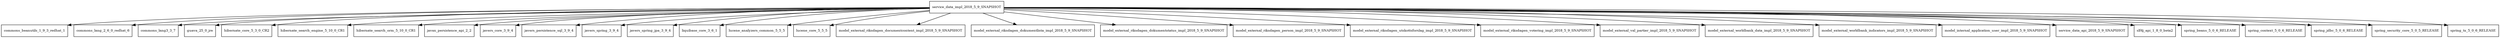 digraph service_data_impl_2018_5_9_SNAPSHOT_dependencies {
  node [shape = box, fontsize=10.0];
  service_data_impl_2018_5_9_SNAPSHOT -> commons_beanutils_1_9_3_redhat_1;
  service_data_impl_2018_5_9_SNAPSHOT -> commons_lang_2_6_0_redhat_6;
  service_data_impl_2018_5_9_SNAPSHOT -> commons_lang3_3_7;
  service_data_impl_2018_5_9_SNAPSHOT -> guava_25_0_jre;
  service_data_impl_2018_5_9_SNAPSHOT -> hibernate_core_5_3_0_CR2;
  service_data_impl_2018_5_9_SNAPSHOT -> hibernate_search_engine_5_10_0_CR1;
  service_data_impl_2018_5_9_SNAPSHOT -> hibernate_search_orm_5_10_0_CR1;
  service_data_impl_2018_5_9_SNAPSHOT -> javax_persistence_api_2_2;
  service_data_impl_2018_5_9_SNAPSHOT -> javers_core_3_9_4;
  service_data_impl_2018_5_9_SNAPSHOT -> javers_persistence_sql_3_9_4;
  service_data_impl_2018_5_9_SNAPSHOT -> javers_spring_3_9_4;
  service_data_impl_2018_5_9_SNAPSHOT -> javers_spring_jpa_3_9_4;
  service_data_impl_2018_5_9_SNAPSHOT -> liquibase_core_3_6_1;
  service_data_impl_2018_5_9_SNAPSHOT -> lucene_analyzers_common_5_5_5;
  service_data_impl_2018_5_9_SNAPSHOT -> lucene_core_5_5_5;
  service_data_impl_2018_5_9_SNAPSHOT -> model_external_riksdagen_documentcontent_impl_2018_5_9_SNAPSHOT;
  service_data_impl_2018_5_9_SNAPSHOT -> model_external_riksdagen_dokumentlista_impl_2018_5_9_SNAPSHOT;
  service_data_impl_2018_5_9_SNAPSHOT -> model_external_riksdagen_dokumentstatus_impl_2018_5_9_SNAPSHOT;
  service_data_impl_2018_5_9_SNAPSHOT -> model_external_riksdagen_person_impl_2018_5_9_SNAPSHOT;
  service_data_impl_2018_5_9_SNAPSHOT -> model_external_riksdagen_utskottsforslag_impl_2018_5_9_SNAPSHOT;
  service_data_impl_2018_5_9_SNAPSHOT -> model_external_riksdagen_votering_impl_2018_5_9_SNAPSHOT;
  service_data_impl_2018_5_9_SNAPSHOT -> model_external_val_partier_impl_2018_5_9_SNAPSHOT;
  service_data_impl_2018_5_9_SNAPSHOT -> model_external_worldbank_data_impl_2018_5_9_SNAPSHOT;
  service_data_impl_2018_5_9_SNAPSHOT -> model_external_worldbank_indicators_impl_2018_5_9_SNAPSHOT;
  service_data_impl_2018_5_9_SNAPSHOT -> model_internal_application_user_impl_2018_5_9_SNAPSHOT;
  service_data_impl_2018_5_9_SNAPSHOT -> service_data_api_2018_5_9_SNAPSHOT;
  service_data_impl_2018_5_9_SNAPSHOT -> slf4j_api_1_8_0_beta2;
  service_data_impl_2018_5_9_SNAPSHOT -> spring_beans_5_0_6_RELEASE;
  service_data_impl_2018_5_9_SNAPSHOT -> spring_context_5_0_6_RELEASE;
  service_data_impl_2018_5_9_SNAPSHOT -> spring_jdbc_5_0_6_RELEASE;
  service_data_impl_2018_5_9_SNAPSHOT -> spring_security_core_5_0_5_RELEASE;
  service_data_impl_2018_5_9_SNAPSHOT -> spring_tx_5_0_6_RELEASE;
}
